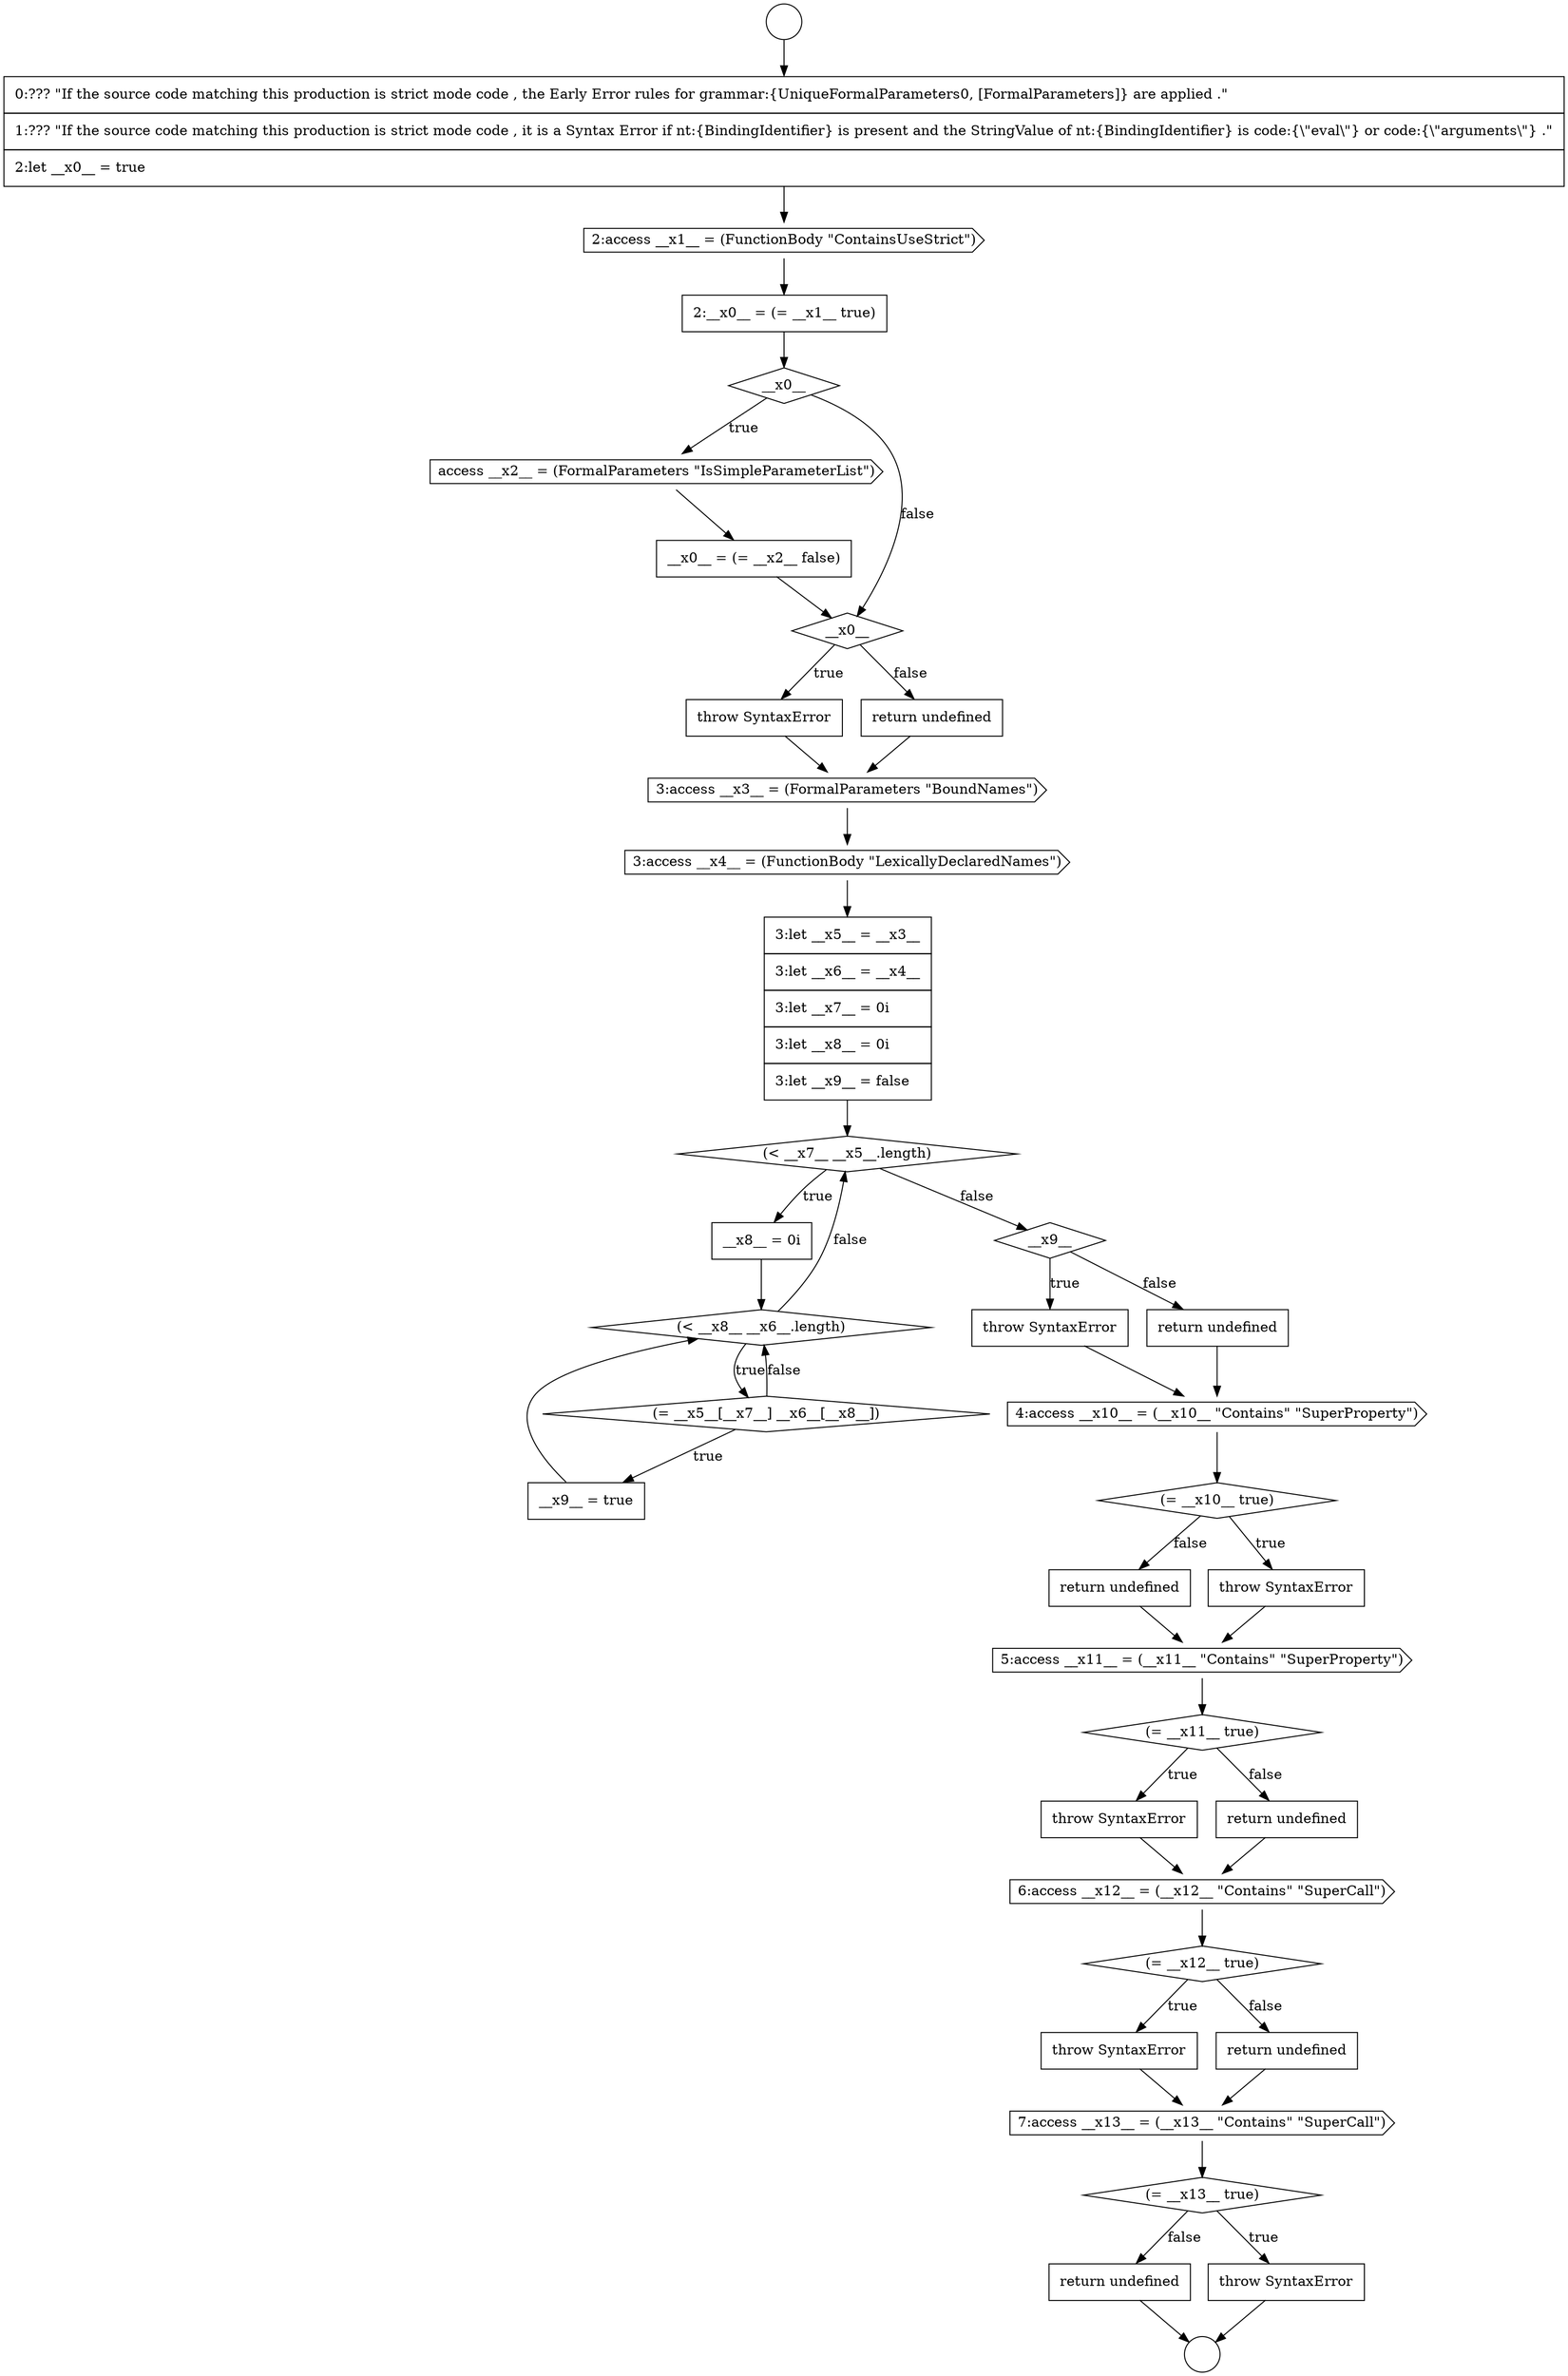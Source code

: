 digraph {
  node18393 [shape=cds, label=<<font color="black">2:access __x1__ = (FunctionBody &quot;ContainsUseStrict&quot;)</font>> color="black" fillcolor="white" style=filled]
  node18416 [shape=cds, label=<<font color="black">5:access __x11__ = (__x11__ &quot;Contains&quot; &quot;SuperProperty&quot;)</font>> color="black" fillcolor="white" style=filled]
  node18397 [shape=none, margin=0, label=<<font color="black">
    <table border="0" cellborder="1" cellspacing="0" cellpadding="10">
      <tr><td align="left">__x0__ = (= __x2__ false)</td></tr>
    </table>
  </font>> color="black" fillcolor="white" style=filled]
  node18424 [shape=cds, label=<<font color="black">7:access __x13__ = (__x13__ &quot;Contains&quot; &quot;SuperCall&quot;)</font>> color="black" fillcolor="white" style=filled]
  node18407 [shape=diamond, label=<<font color="black">(= __x5__[__x7__] __x6__[__x8__])</font>> color="black" fillcolor="white" style=filled]
  node18411 [shape=none, margin=0, label=<<font color="black">
    <table border="0" cellborder="1" cellspacing="0" cellpadding="10">
      <tr><td align="left">return undefined</td></tr>
    </table>
  </font>> color="black" fillcolor="white" style=filled]
  node18415 [shape=none, margin=0, label=<<font color="black">
    <table border="0" cellborder="1" cellspacing="0" cellpadding="10">
      <tr><td align="left">return undefined</td></tr>
    </table>
  </font>> color="black" fillcolor="white" style=filled]
  node18403 [shape=none, margin=0, label=<<font color="black">
    <table border="0" cellborder="1" cellspacing="0" cellpadding="10">
      <tr><td align="left">3:let __x5__ = __x3__</td></tr>
      <tr><td align="left">3:let __x6__ = __x4__</td></tr>
      <tr><td align="left">3:let __x7__ = 0i</td></tr>
      <tr><td align="left">3:let __x8__ = 0i</td></tr>
      <tr><td align="left">3:let __x9__ = false</td></tr>
    </table>
  </font>> color="black" fillcolor="white" style=filled]
  node18399 [shape=none, margin=0, label=<<font color="black">
    <table border="0" cellborder="1" cellspacing="0" cellpadding="10">
      <tr><td align="left">throw SyntaxError</td></tr>
    </table>
  </font>> color="black" fillcolor="white" style=filled]
  node18414 [shape=none, margin=0, label=<<font color="black">
    <table border="0" cellborder="1" cellspacing="0" cellpadding="10">
      <tr><td align="left">throw SyntaxError</td></tr>
    </table>
  </font>> color="black" fillcolor="white" style=filled]
  node18395 [shape=diamond, label=<<font color="black">__x0__</font>> color="black" fillcolor="white" style=filled]
  node18405 [shape=none, margin=0, label=<<font color="black">
    <table border="0" cellborder="1" cellspacing="0" cellpadding="10">
      <tr><td align="left">__x8__ = 0i</td></tr>
    </table>
  </font>> color="black" fillcolor="white" style=filled]
  node18394 [shape=none, margin=0, label=<<font color="black">
    <table border="0" cellborder="1" cellspacing="0" cellpadding="10">
      <tr><td align="left">2:__x0__ = (= __x1__ true)</td></tr>
    </table>
  </font>> color="black" fillcolor="white" style=filled]
  node18409 [shape=diamond, label=<<font color="black">__x9__</font>> color="black" fillcolor="white" style=filled]
  node18391 [shape=circle label=" " color="black" fillcolor="white" style=filled]
  node18425 [shape=diamond, label=<<font color="black">(= __x13__ true)</font>> color="black" fillcolor="white" style=filled]
  node18420 [shape=cds, label=<<font color="black">6:access __x12__ = (__x12__ &quot;Contains&quot; &quot;SuperCall&quot;)</font>> color="black" fillcolor="white" style=filled]
  node18417 [shape=diamond, label=<<font color="black">(= __x11__ true)</font>> color="black" fillcolor="white" style=filled]
  node18392 [shape=none, margin=0, label=<<font color="black">
    <table border="0" cellborder="1" cellspacing="0" cellpadding="10">
      <tr><td align="left">0:??? &quot;If the source code matching this production is strict mode code , the Early Error rules for grammar:{UniqueFormalParameters0, [FormalParameters]} are applied .&quot;</td></tr>
      <tr><td align="left">1:??? &quot;If the source code matching this production is strict mode code , it is a Syntax Error if nt:{BindingIdentifier} is present and the StringValue of nt:{BindingIdentifier} is code:{\&quot;eval\&quot;} or code:{\&quot;arguments\&quot;} .&quot;</td></tr>
      <tr><td align="left">2:let __x0__ = true</td></tr>
    </table>
  </font>> color="black" fillcolor="white" style=filled]
  node18412 [shape=cds, label=<<font color="black">4:access __x10__ = (__x10__ &quot;Contains&quot; &quot;SuperProperty&quot;)</font>> color="black" fillcolor="white" style=filled]
  node18400 [shape=none, margin=0, label=<<font color="black">
    <table border="0" cellborder="1" cellspacing="0" cellpadding="10">
      <tr><td align="left">return undefined</td></tr>
    </table>
  </font>> color="black" fillcolor="white" style=filled]
  node18402 [shape=cds, label=<<font color="black">3:access __x4__ = (FunctionBody &quot;LexicallyDeclaredNames&quot;)</font>> color="black" fillcolor="white" style=filled]
  node18404 [shape=diamond, label=<<font color="black">(&lt; __x7__ __x5__.length)</font>> color="black" fillcolor="white" style=filled]
  node18421 [shape=diamond, label=<<font color="black">(= __x12__ true)</font>> color="black" fillcolor="white" style=filled]
  node18396 [shape=cds, label=<<font color="black">access __x2__ = (FormalParameters &quot;IsSimpleParameterList&quot;)</font>> color="black" fillcolor="white" style=filled]
  node18408 [shape=none, margin=0, label=<<font color="black">
    <table border="0" cellborder="1" cellspacing="0" cellpadding="10">
      <tr><td align="left">__x9__ = true</td></tr>
    </table>
  </font>> color="black" fillcolor="white" style=filled]
  node18427 [shape=none, margin=0, label=<<font color="black">
    <table border="0" cellborder="1" cellspacing="0" cellpadding="10">
      <tr><td align="left">return undefined</td></tr>
    </table>
  </font>> color="black" fillcolor="white" style=filled]
  node18418 [shape=none, margin=0, label=<<font color="black">
    <table border="0" cellborder="1" cellspacing="0" cellpadding="10">
      <tr><td align="left">throw SyntaxError</td></tr>
    </table>
  </font>> color="black" fillcolor="white" style=filled]
  node18419 [shape=none, margin=0, label=<<font color="black">
    <table border="0" cellborder="1" cellspacing="0" cellpadding="10">
      <tr><td align="left">return undefined</td></tr>
    </table>
  </font>> color="black" fillcolor="white" style=filled]
  node18410 [shape=none, margin=0, label=<<font color="black">
    <table border="0" cellborder="1" cellspacing="0" cellpadding="10">
      <tr><td align="left">throw SyntaxError</td></tr>
    </table>
  </font>> color="black" fillcolor="white" style=filled]
  node18390 [shape=circle label=" " color="black" fillcolor="white" style=filled]
  node18422 [shape=none, margin=0, label=<<font color="black">
    <table border="0" cellborder="1" cellspacing="0" cellpadding="10">
      <tr><td align="left">throw SyntaxError</td></tr>
    </table>
  </font>> color="black" fillcolor="white" style=filled]
  node18413 [shape=diamond, label=<<font color="black">(= __x10__ true)</font>> color="black" fillcolor="white" style=filled]
  node18398 [shape=diamond, label=<<font color="black">__x0__</font>> color="black" fillcolor="white" style=filled]
  node18401 [shape=cds, label=<<font color="black">3:access __x3__ = (FormalParameters &quot;BoundNames&quot;)</font>> color="black" fillcolor="white" style=filled]
  node18426 [shape=none, margin=0, label=<<font color="black">
    <table border="0" cellborder="1" cellspacing="0" cellpadding="10">
      <tr><td align="left">throw SyntaxError</td></tr>
    </table>
  </font>> color="black" fillcolor="white" style=filled]
  node18423 [shape=none, margin=0, label=<<font color="black">
    <table border="0" cellborder="1" cellspacing="0" cellpadding="10">
      <tr><td align="left">return undefined</td></tr>
    </table>
  </font>> color="black" fillcolor="white" style=filled]
  node18406 [shape=diamond, label=<<font color="black">(&lt; __x8__ __x6__.length)</font>> color="black" fillcolor="white" style=filled]
  node18408 -> node18406 [ color="black"]
  node18416 -> node18417 [ color="black"]
  node18402 -> node18403 [ color="black"]
  node18420 -> node18421 [ color="black"]
  node18424 -> node18425 [ color="black"]
  node18412 -> node18413 [ color="black"]
  node18405 -> node18406 [ color="black"]
  node18392 -> node18393 [ color="black"]
  node18390 -> node18392 [ color="black"]
  node18427 -> node18391 [ color="black"]
  node18410 -> node18412 [ color="black"]
  node18396 -> node18397 [ color="black"]
  node18404 -> node18405 [label=<<font color="black">true</font>> color="black"]
  node18404 -> node18409 [label=<<font color="black">false</font>> color="black"]
  node18393 -> node18394 [ color="black"]
  node18411 -> node18412 [ color="black"]
  node18418 -> node18420 [ color="black"]
  node18415 -> node18416 [ color="black"]
  node18426 -> node18391 [ color="black"]
  node18406 -> node18407 [label=<<font color="black">true</font>> color="black"]
  node18406 -> node18404 [label=<<font color="black">false</font>> color="black"]
  node18395 -> node18396 [label=<<font color="black">true</font>> color="black"]
  node18395 -> node18398 [label=<<font color="black">false</font>> color="black"]
  node18401 -> node18402 [ color="black"]
  node18409 -> node18410 [label=<<font color="black">true</font>> color="black"]
  node18409 -> node18411 [label=<<font color="black">false</font>> color="black"]
  node18398 -> node18399 [label=<<font color="black">true</font>> color="black"]
  node18398 -> node18400 [label=<<font color="black">false</font>> color="black"]
  node18403 -> node18404 [ color="black"]
  node18425 -> node18426 [label=<<font color="black">true</font>> color="black"]
  node18425 -> node18427 [label=<<font color="black">false</font>> color="black"]
  node18397 -> node18398 [ color="black"]
  node18407 -> node18408 [label=<<font color="black">true</font>> color="black"]
  node18407 -> node18406 [label=<<font color="black">false</font>> color="black"]
  node18413 -> node18414 [label=<<font color="black">true</font>> color="black"]
  node18413 -> node18415 [label=<<font color="black">false</font>> color="black"]
  node18414 -> node18416 [ color="black"]
  node18423 -> node18424 [ color="black"]
  node18422 -> node18424 [ color="black"]
  node18417 -> node18418 [label=<<font color="black">true</font>> color="black"]
  node18417 -> node18419 [label=<<font color="black">false</font>> color="black"]
  node18394 -> node18395 [ color="black"]
  node18419 -> node18420 [ color="black"]
  node18399 -> node18401 [ color="black"]
  node18421 -> node18422 [label=<<font color="black">true</font>> color="black"]
  node18421 -> node18423 [label=<<font color="black">false</font>> color="black"]
  node18400 -> node18401 [ color="black"]
}
